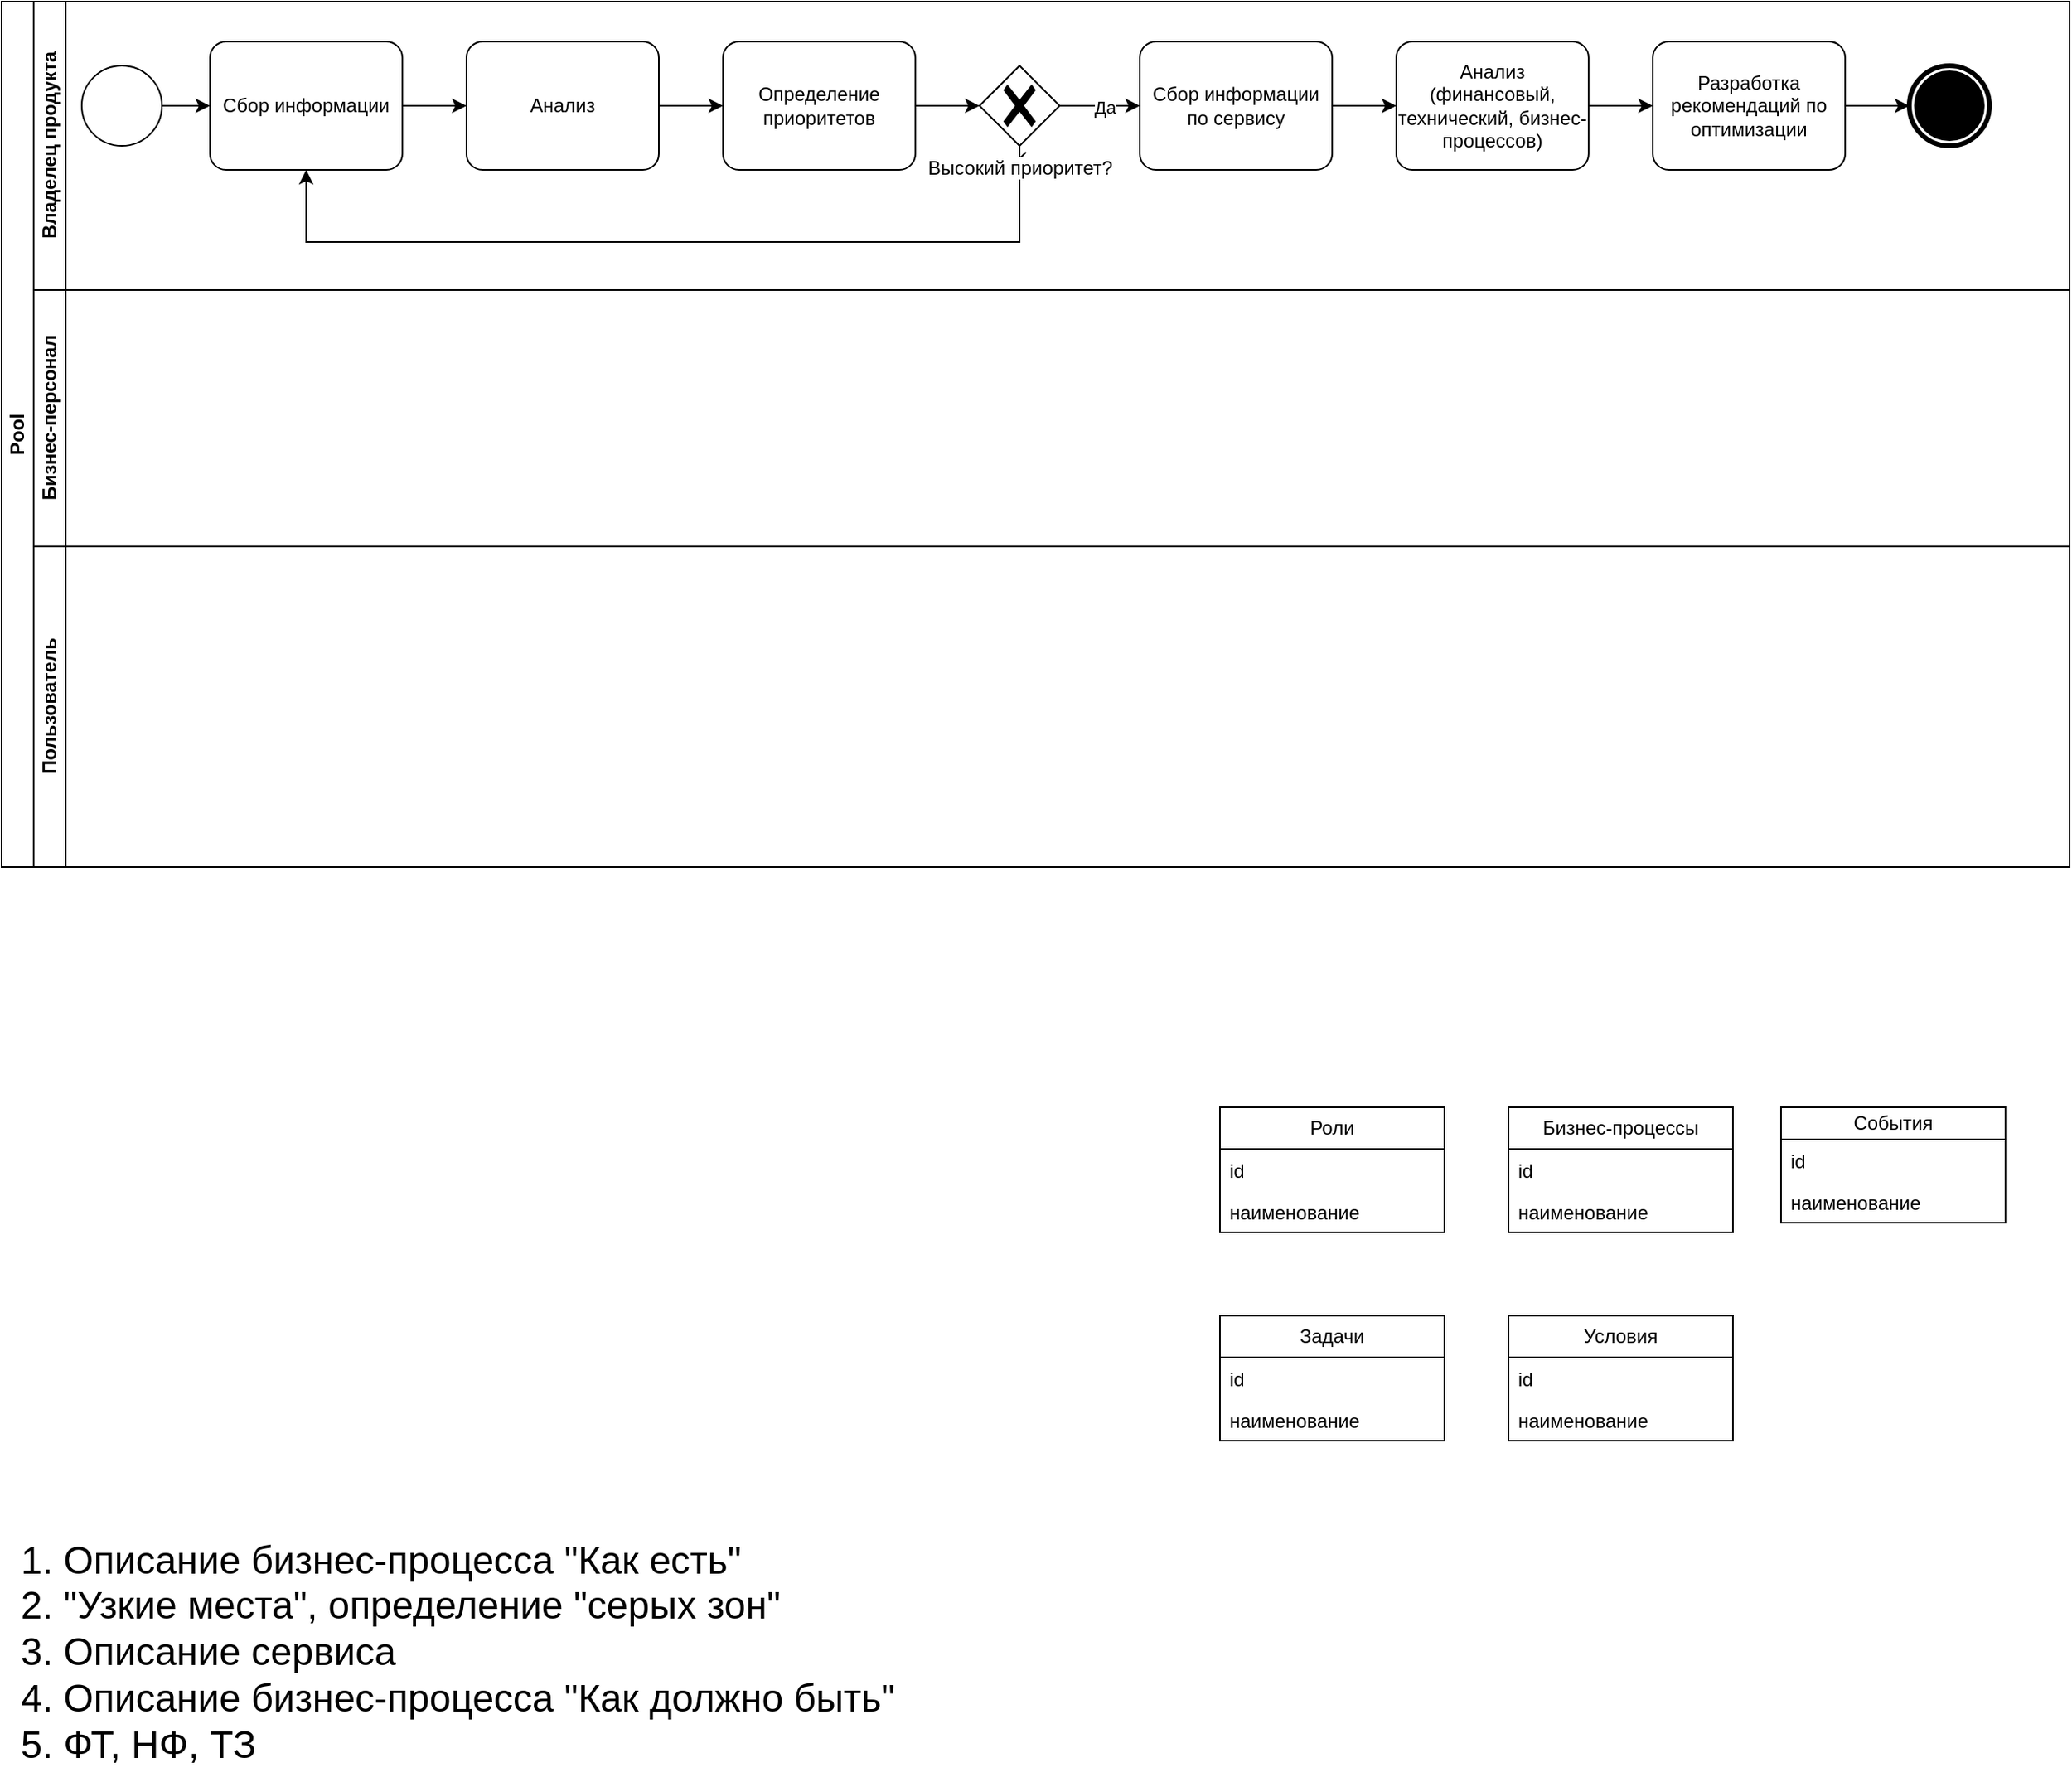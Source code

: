 <mxfile version="21.6.5" type="github">
  <diagram name="Страница 1" id="9IuZvNYRoDw_cZlBoTu7">
    <mxGraphModel dx="880" dy="478" grid="1" gridSize="10" guides="1" tooltips="1" connect="1" arrows="1" fold="1" page="1" pageScale="1" pageWidth="827" pageHeight="1169" math="0" shadow="0">
      <root>
        <mxCell id="0" />
        <mxCell id="1" parent="0" />
        <mxCell id="Grty-4EMdzizV5Q1cPPK-3" style="edgeStyle=orthogonalEdgeStyle;rounded=0;orthogonalLoop=1;jettySize=auto;html=1;exitX=1;exitY=0.5;exitDx=0;exitDy=0;exitPerimeter=0;entryX=0;entryY=0.5;entryDx=0;entryDy=0;entryPerimeter=0;" parent="1" source="Grty-4EMdzizV5Q1cPPK-1" target="Grty-4EMdzizV5Q1cPPK-2" edge="1">
          <mxGeometry relative="1" as="geometry" />
        </mxCell>
        <mxCell id="Grty-4EMdzizV5Q1cPPK-1" value="" style="points=[[0.145,0.145,0],[0.5,0,0],[0.855,0.145,0],[1,0.5,0],[0.855,0.855,0],[0.5,1,0],[0.145,0.855,0],[0,0.5,0]];shape=mxgraph.bpmn.event;html=1;verticalLabelPosition=bottom;labelBackgroundColor=#ffffff;verticalAlign=top;align=center;perimeter=ellipsePerimeter;outlineConnect=0;aspect=fixed;outline=standard;symbol=general;" parent="1" vertex="1">
          <mxGeometry x="80" y="80" width="50" height="50" as="geometry" />
        </mxCell>
        <mxCell id="Grty-4EMdzizV5Q1cPPK-6" value="" style="edgeStyle=orthogonalEdgeStyle;rounded=0;orthogonalLoop=1;jettySize=auto;html=1;" parent="1" source="Grty-4EMdzizV5Q1cPPK-2" target="Grty-4EMdzizV5Q1cPPK-5" edge="1">
          <mxGeometry relative="1" as="geometry" />
        </mxCell>
        <mxCell id="Grty-4EMdzizV5Q1cPPK-2" value="Сбор информации" style="points=[[0.25,0,0],[0.5,0,0],[0.75,0,0],[1,0.25,0],[1,0.5,0],[1,0.75,0],[0.75,1,0],[0.5,1,0],[0.25,1,0],[0,0.75,0],[0,0.5,0],[0,0.25,0]];shape=mxgraph.bpmn.task;whiteSpace=wrap;rectStyle=rounded;size=10;html=1;container=1;expand=0;collapsible=0;taskMarker=abstract;" parent="1" vertex="1">
          <mxGeometry x="160" y="65" width="120" height="80" as="geometry" />
        </mxCell>
        <mxCell id="Grty-4EMdzizV5Q1cPPK-9" style="edgeStyle=orthogonalEdgeStyle;rounded=0;orthogonalLoop=1;jettySize=auto;html=1;exitX=1;exitY=0.5;exitDx=0;exitDy=0;exitPerimeter=0;" parent="1" source="Grty-4EMdzizV5Q1cPPK-4" target="Grty-4EMdzizV5Q1cPPK-8" edge="1">
          <mxGeometry relative="1" as="geometry" />
        </mxCell>
        <mxCell id="Grty-4EMdzizV5Q1cPPK-4" value="Определение приоритетов" style="points=[[0.25,0,0],[0.5,0,0],[0.75,0,0],[1,0.25,0],[1,0.5,0],[1,0.75,0],[0.75,1,0],[0.5,1,0],[0.25,1,0],[0,0.75,0],[0,0.5,0],[0,0.25,0]];shape=mxgraph.bpmn.task;whiteSpace=wrap;rectStyle=rounded;size=10;html=1;container=1;expand=0;collapsible=0;taskMarker=abstract;" parent="1" vertex="1">
          <mxGeometry x="480" y="65" width="120" height="80" as="geometry" />
        </mxCell>
        <mxCell id="Grty-4EMdzizV5Q1cPPK-7" style="edgeStyle=orthogonalEdgeStyle;rounded=0;orthogonalLoop=1;jettySize=auto;html=1;exitX=1;exitY=0.5;exitDx=0;exitDy=0;exitPerimeter=0;entryX=0;entryY=0.5;entryDx=0;entryDy=0;entryPerimeter=0;" parent="1" source="Grty-4EMdzizV5Q1cPPK-5" target="Grty-4EMdzizV5Q1cPPK-4" edge="1">
          <mxGeometry relative="1" as="geometry" />
        </mxCell>
        <mxCell id="Grty-4EMdzizV5Q1cPPK-5" value="Анализ" style="points=[[0.25,0,0],[0.5,0,0],[0.75,0,0],[1,0.25,0],[1,0.5,0],[1,0.75,0],[0.75,1,0],[0.5,1,0],[0.25,1,0],[0,0.75,0],[0,0.5,0],[0,0.25,0]];shape=mxgraph.bpmn.task;whiteSpace=wrap;rectStyle=rounded;size=10;html=1;container=1;expand=0;collapsible=0;taskMarker=abstract;" parent="1" vertex="1">
          <mxGeometry x="320" y="65" width="120" height="80" as="geometry" />
        </mxCell>
        <mxCell id="Grty-4EMdzizV5Q1cPPK-11" style="edgeStyle=orthogonalEdgeStyle;rounded=0;orthogonalLoop=1;jettySize=auto;html=1;exitX=1;exitY=0.5;exitDx=0;exitDy=0;exitPerimeter=0;entryX=0;entryY=0.5;entryDx=0;entryDy=0;entryPerimeter=0;" parent="1" source="Grty-4EMdzizV5Q1cPPK-8" target="Grty-4EMdzizV5Q1cPPK-10" edge="1">
          <mxGeometry relative="1" as="geometry" />
        </mxCell>
        <mxCell id="Grty-4EMdzizV5Q1cPPK-13" value="Да" style="edgeLabel;html=1;align=center;verticalAlign=middle;resizable=0;points=[];" parent="Grty-4EMdzizV5Q1cPPK-11" vertex="1" connectable="0">
          <mxGeometry x="0.106" y="-1" relative="1" as="geometry">
            <mxPoint as="offset" />
          </mxGeometry>
        </mxCell>
        <mxCell id="Grty-4EMdzizV5Q1cPPK-12" style="edgeStyle=orthogonalEdgeStyle;rounded=0;orthogonalLoop=1;jettySize=auto;html=1;exitX=0.5;exitY=1;exitDx=0;exitDy=0;exitPerimeter=0;entryX=0.5;entryY=1;entryDx=0;entryDy=0;entryPerimeter=0;startArrow=dash;startFill=0;" parent="1" source="Grty-4EMdzizV5Q1cPPK-8" target="Grty-4EMdzizV5Q1cPPK-2" edge="1">
          <mxGeometry relative="1" as="geometry">
            <Array as="points">
              <mxPoint x="665" y="190" />
              <mxPoint x="220" y="190" />
            </Array>
          </mxGeometry>
        </mxCell>
        <mxCell id="Grty-4EMdzizV5Q1cPPK-8" value="Высокий приоритет?" style="points=[[0.25,0.25,0],[0.5,0,0],[0.75,0.25,0],[1,0.5,0],[0.75,0.75,0],[0.5,1,0],[0.25,0.75,0],[0,0.5,0]];shape=mxgraph.bpmn.gateway2;html=1;verticalLabelPosition=bottom;labelBackgroundColor=#ffffff;verticalAlign=top;align=center;perimeter=rhombusPerimeter;outlineConnect=0;outline=none;symbol=none;gwType=exclusive;" parent="1" vertex="1">
          <mxGeometry x="640" y="80" width="50" height="50" as="geometry" />
        </mxCell>
        <mxCell id="Grty-4EMdzizV5Q1cPPK-15" value="" style="edgeStyle=orthogonalEdgeStyle;rounded=0;orthogonalLoop=1;jettySize=auto;html=1;" parent="1" source="Grty-4EMdzizV5Q1cPPK-10" target="Grty-4EMdzizV5Q1cPPK-14" edge="1">
          <mxGeometry relative="1" as="geometry" />
        </mxCell>
        <mxCell id="Grty-4EMdzizV5Q1cPPK-10" value="Сбор информации по сервису" style="points=[[0.25,0,0],[0.5,0,0],[0.75,0,0],[1,0.25,0],[1,0.5,0],[1,0.75,0],[0.75,1,0],[0.5,1,0],[0.25,1,0],[0,0.75,0],[0,0.5,0],[0,0.25,0]];shape=mxgraph.bpmn.task;whiteSpace=wrap;rectStyle=rounded;size=10;html=1;container=1;expand=0;collapsible=0;taskMarker=abstract;" parent="1" vertex="1">
          <mxGeometry x="740" y="65" width="120" height="80" as="geometry" />
        </mxCell>
        <mxCell id="Grty-4EMdzizV5Q1cPPK-17" value="" style="edgeStyle=orthogonalEdgeStyle;rounded=0;orthogonalLoop=1;jettySize=auto;html=1;" parent="1" source="Grty-4EMdzizV5Q1cPPK-14" target="Grty-4EMdzizV5Q1cPPK-16" edge="1">
          <mxGeometry relative="1" as="geometry" />
        </mxCell>
        <mxCell id="Grty-4EMdzizV5Q1cPPK-14" value="Анализ (финансовый, технический, бизнес-процессов)" style="points=[[0.25,0,0],[0.5,0,0],[0.75,0,0],[1,0.25,0],[1,0.5,0],[1,0.75,0],[0.75,1,0],[0.5,1,0],[0.25,1,0],[0,0.75,0],[0,0.5,0],[0,0.25,0]];shape=mxgraph.bpmn.task;whiteSpace=wrap;rectStyle=rounded;size=10;html=1;container=1;expand=0;collapsible=0;taskMarker=abstract;" parent="1" vertex="1">
          <mxGeometry x="900" y="65" width="120" height="80" as="geometry" />
        </mxCell>
        <mxCell id="Grty-4EMdzizV5Q1cPPK-19" value="" style="edgeStyle=orthogonalEdgeStyle;rounded=0;orthogonalLoop=1;jettySize=auto;html=1;" parent="1" source="Grty-4EMdzizV5Q1cPPK-16" edge="1">
          <mxGeometry relative="1" as="geometry">
            <mxPoint x="1220" y="105.0" as="targetPoint" />
          </mxGeometry>
        </mxCell>
        <mxCell id="Grty-4EMdzizV5Q1cPPK-16" value="Разработка рекомендаций по оптимизации" style="points=[[0.25,0,0],[0.5,0,0],[0.75,0,0],[1,0.25,0],[1,0.5,0],[1,0.75,0],[0.75,1,0],[0.5,1,0],[0.25,1,0],[0,0.75,0],[0,0.5,0],[0,0.25,0]];shape=mxgraph.bpmn.task;whiteSpace=wrap;rectStyle=rounded;size=10;html=1;container=1;expand=0;collapsible=0;taskMarker=abstract;" parent="1" vertex="1">
          <mxGeometry x="1060" y="65" width="120" height="80" as="geometry" />
        </mxCell>
        <mxCell id="Grty-4EMdzizV5Q1cPPK-20" value="" style="points=[[0.145,0.145,0],[0.5,0,0],[0.855,0.145,0],[1,0.5,0],[0.855,0.855,0],[0.5,1,0],[0.145,0.855,0],[0,0.5,0]];shape=mxgraph.bpmn.event;html=1;verticalLabelPosition=bottom;labelBackgroundColor=#ffffff;verticalAlign=top;align=center;perimeter=ellipsePerimeter;outlineConnect=0;aspect=fixed;outline=end;symbol=terminate;" parent="1" vertex="1">
          <mxGeometry x="1220" y="80" width="50" height="50" as="geometry" />
        </mxCell>
        <mxCell id="Grty-4EMdzizV5Q1cPPK-22" value="Pool" style="swimlane;html=1;childLayout=stackLayout;resizeParent=1;resizeParentMax=0;horizontal=0;startSize=20;horizontalStack=0;whiteSpace=wrap;" parent="1" vertex="1">
          <mxGeometry x="30" y="40" width="1290" height="540" as="geometry" />
        </mxCell>
        <mxCell id="Grty-4EMdzizV5Q1cPPK-23" value="Владелец продукта" style="swimlane;html=1;startSize=20;horizontal=0;" parent="Grty-4EMdzizV5Q1cPPK-22" vertex="1">
          <mxGeometry x="20" width="1270" height="180" as="geometry" />
        </mxCell>
        <mxCell id="Grty-4EMdzizV5Q1cPPK-24" value="Бизнес-персонал" style="swimlane;html=1;startSize=20;horizontal=0;" parent="Grty-4EMdzizV5Q1cPPK-22" vertex="1">
          <mxGeometry x="20" y="180" width="1270" height="160" as="geometry" />
        </mxCell>
        <mxCell id="Grty-4EMdzizV5Q1cPPK-25" value="Пользователь" style="swimlane;html=1;startSize=20;horizontal=0;" parent="Grty-4EMdzizV5Q1cPPK-22" vertex="1">
          <mxGeometry x="20" y="340" width="1270" height="200" as="geometry" />
        </mxCell>
        <mxCell id="Grty-4EMdzizV5Q1cPPK-26" value="1. Описание бизнес-процесса &quot;Как есть&quot;&lt;br&gt;2. &quot;Узкие места&quot;, определение &quot;серых зон&quot;&lt;br&gt;3. Описание сервиса&lt;br&gt;4. Описание бизнес-процесса &quot;Как должно быть&quot;&lt;br&gt;5. ФТ, НФ, ТЗ" style="text;html=1;strokeColor=none;fillColor=none;align=left;verticalAlign=middle;whiteSpace=wrap;rounded=0;fontSize=24;" parent="1" vertex="1">
          <mxGeometry x="40" y="990" width="580" height="160" as="geometry" />
        </mxCell>
        <mxCell id="Grty-4EMdzizV5Q1cPPK-27" value="Роли" style="swimlane;fontStyle=0;childLayout=stackLayout;horizontal=1;startSize=26;fillColor=none;horizontalStack=0;resizeParent=1;resizeParentMax=0;resizeLast=0;collapsible=1;marginBottom=0;whiteSpace=wrap;html=1;" parent="1" vertex="1">
          <mxGeometry x="790" y="730" width="140" height="78" as="geometry" />
        </mxCell>
        <mxCell id="Grty-4EMdzizV5Q1cPPK-28" value="id" style="text;strokeColor=none;fillColor=none;align=left;verticalAlign=top;spacingLeft=4;spacingRight=4;overflow=hidden;rotatable=0;points=[[0,0.5],[1,0.5]];portConstraint=eastwest;whiteSpace=wrap;html=1;" parent="Grty-4EMdzizV5Q1cPPK-27" vertex="1">
          <mxGeometry y="26" width="140" height="26" as="geometry" />
        </mxCell>
        <mxCell id="Grty-4EMdzizV5Q1cPPK-29" value="наименование" style="text;strokeColor=none;fillColor=none;align=left;verticalAlign=top;spacingLeft=4;spacingRight=4;overflow=hidden;rotatable=0;points=[[0,0.5],[1,0.5]];portConstraint=eastwest;whiteSpace=wrap;html=1;" parent="Grty-4EMdzizV5Q1cPPK-27" vertex="1">
          <mxGeometry y="52" width="140" height="26" as="geometry" />
        </mxCell>
        <mxCell id="Grty-4EMdzizV5Q1cPPK-31" value="Бизнес-процессы" style="swimlane;fontStyle=0;childLayout=stackLayout;horizontal=1;startSize=26;fillColor=none;horizontalStack=0;resizeParent=1;resizeParentMax=0;resizeLast=0;collapsible=1;marginBottom=0;whiteSpace=wrap;html=1;" parent="1" vertex="1">
          <mxGeometry x="970" y="730" width="140" height="78" as="geometry" />
        </mxCell>
        <mxCell id="Grty-4EMdzizV5Q1cPPK-32" value="id" style="text;strokeColor=none;fillColor=none;align=left;verticalAlign=top;spacingLeft=4;spacingRight=4;overflow=hidden;rotatable=0;points=[[0,0.5],[1,0.5]];portConstraint=eastwest;whiteSpace=wrap;html=1;" parent="Grty-4EMdzizV5Q1cPPK-31" vertex="1">
          <mxGeometry y="26" width="140" height="26" as="geometry" />
        </mxCell>
        <mxCell id="Grty-4EMdzizV5Q1cPPK-33" value="наименование" style="text;strokeColor=none;fillColor=none;align=left;verticalAlign=top;spacingLeft=4;spacingRight=4;overflow=hidden;rotatable=0;points=[[0,0.5],[1,0.5]];portConstraint=eastwest;whiteSpace=wrap;html=1;" parent="Grty-4EMdzizV5Q1cPPK-31" vertex="1">
          <mxGeometry y="52" width="140" height="26" as="geometry" />
        </mxCell>
        <mxCell id="Grty-4EMdzizV5Q1cPPK-34" value="Задачи" style="swimlane;fontStyle=0;childLayout=stackLayout;horizontal=1;startSize=26;fillColor=none;horizontalStack=0;resizeParent=1;resizeParentMax=0;resizeLast=0;collapsible=1;marginBottom=0;whiteSpace=wrap;html=1;" parent="1" vertex="1">
          <mxGeometry x="790" y="860" width="140" height="78" as="geometry" />
        </mxCell>
        <mxCell id="Grty-4EMdzizV5Q1cPPK-35" value="id" style="text;strokeColor=none;fillColor=none;align=left;verticalAlign=top;spacingLeft=4;spacingRight=4;overflow=hidden;rotatable=0;points=[[0,0.5],[1,0.5]];portConstraint=eastwest;whiteSpace=wrap;html=1;" parent="Grty-4EMdzizV5Q1cPPK-34" vertex="1">
          <mxGeometry y="26" width="140" height="26" as="geometry" />
        </mxCell>
        <mxCell id="Grty-4EMdzizV5Q1cPPK-36" value="наименование" style="text;strokeColor=none;fillColor=none;align=left;verticalAlign=top;spacingLeft=4;spacingRight=4;overflow=hidden;rotatable=0;points=[[0,0.5],[1,0.5]];portConstraint=eastwest;whiteSpace=wrap;html=1;" parent="Grty-4EMdzizV5Q1cPPK-34" vertex="1">
          <mxGeometry y="52" width="140" height="26" as="geometry" />
        </mxCell>
        <mxCell id="Grty-4EMdzizV5Q1cPPK-37" value="Условия" style="swimlane;fontStyle=0;childLayout=stackLayout;horizontal=1;startSize=26;fillColor=none;horizontalStack=0;resizeParent=1;resizeParentMax=0;resizeLast=0;collapsible=1;marginBottom=0;whiteSpace=wrap;html=1;" parent="1" vertex="1">
          <mxGeometry x="970" y="860" width="140" height="78" as="geometry" />
        </mxCell>
        <mxCell id="Grty-4EMdzizV5Q1cPPK-38" value="id" style="text;strokeColor=none;fillColor=none;align=left;verticalAlign=top;spacingLeft=4;spacingRight=4;overflow=hidden;rotatable=0;points=[[0,0.5],[1,0.5]];portConstraint=eastwest;whiteSpace=wrap;html=1;" parent="Grty-4EMdzizV5Q1cPPK-37" vertex="1">
          <mxGeometry y="26" width="140" height="26" as="geometry" />
        </mxCell>
        <mxCell id="Grty-4EMdzizV5Q1cPPK-39" value="наименование" style="text;strokeColor=none;fillColor=none;align=left;verticalAlign=top;spacingLeft=4;spacingRight=4;overflow=hidden;rotatable=0;points=[[0,0.5],[1,0.5]];portConstraint=eastwest;whiteSpace=wrap;html=1;" parent="Grty-4EMdzizV5Q1cPPK-37" vertex="1">
          <mxGeometry y="52" width="140" height="26" as="geometry" />
        </mxCell>
        <mxCell id="Grty-4EMdzizV5Q1cPPK-40" value="События" style="swimlane;fontStyle=0;childLayout=stackLayout;horizontal=1;startSize=20;fillColor=none;horizontalStack=0;resizeParent=1;resizeParentMax=0;resizeLast=0;collapsible=1;marginBottom=0;whiteSpace=wrap;html=1;" parent="1" vertex="1">
          <mxGeometry x="1140" y="730" width="140" height="72" as="geometry" />
        </mxCell>
        <mxCell id="Grty-4EMdzizV5Q1cPPK-41" value="id" style="text;strokeColor=none;fillColor=none;align=left;verticalAlign=top;spacingLeft=4;spacingRight=4;overflow=hidden;rotatable=0;points=[[0,0.5],[1,0.5]];portConstraint=eastwest;whiteSpace=wrap;html=1;" parent="Grty-4EMdzizV5Q1cPPK-40" vertex="1">
          <mxGeometry y="20" width="140" height="26" as="geometry" />
        </mxCell>
        <mxCell id="Grty-4EMdzizV5Q1cPPK-42" value="наименование" style="text;strokeColor=none;fillColor=none;align=left;verticalAlign=top;spacingLeft=4;spacingRight=4;overflow=hidden;rotatable=0;points=[[0,0.5],[1,0.5]];portConstraint=eastwest;whiteSpace=wrap;html=1;" parent="Grty-4EMdzizV5Q1cPPK-40" vertex="1">
          <mxGeometry y="46" width="140" height="26" as="geometry" />
        </mxCell>
      </root>
    </mxGraphModel>
  </diagram>
</mxfile>
